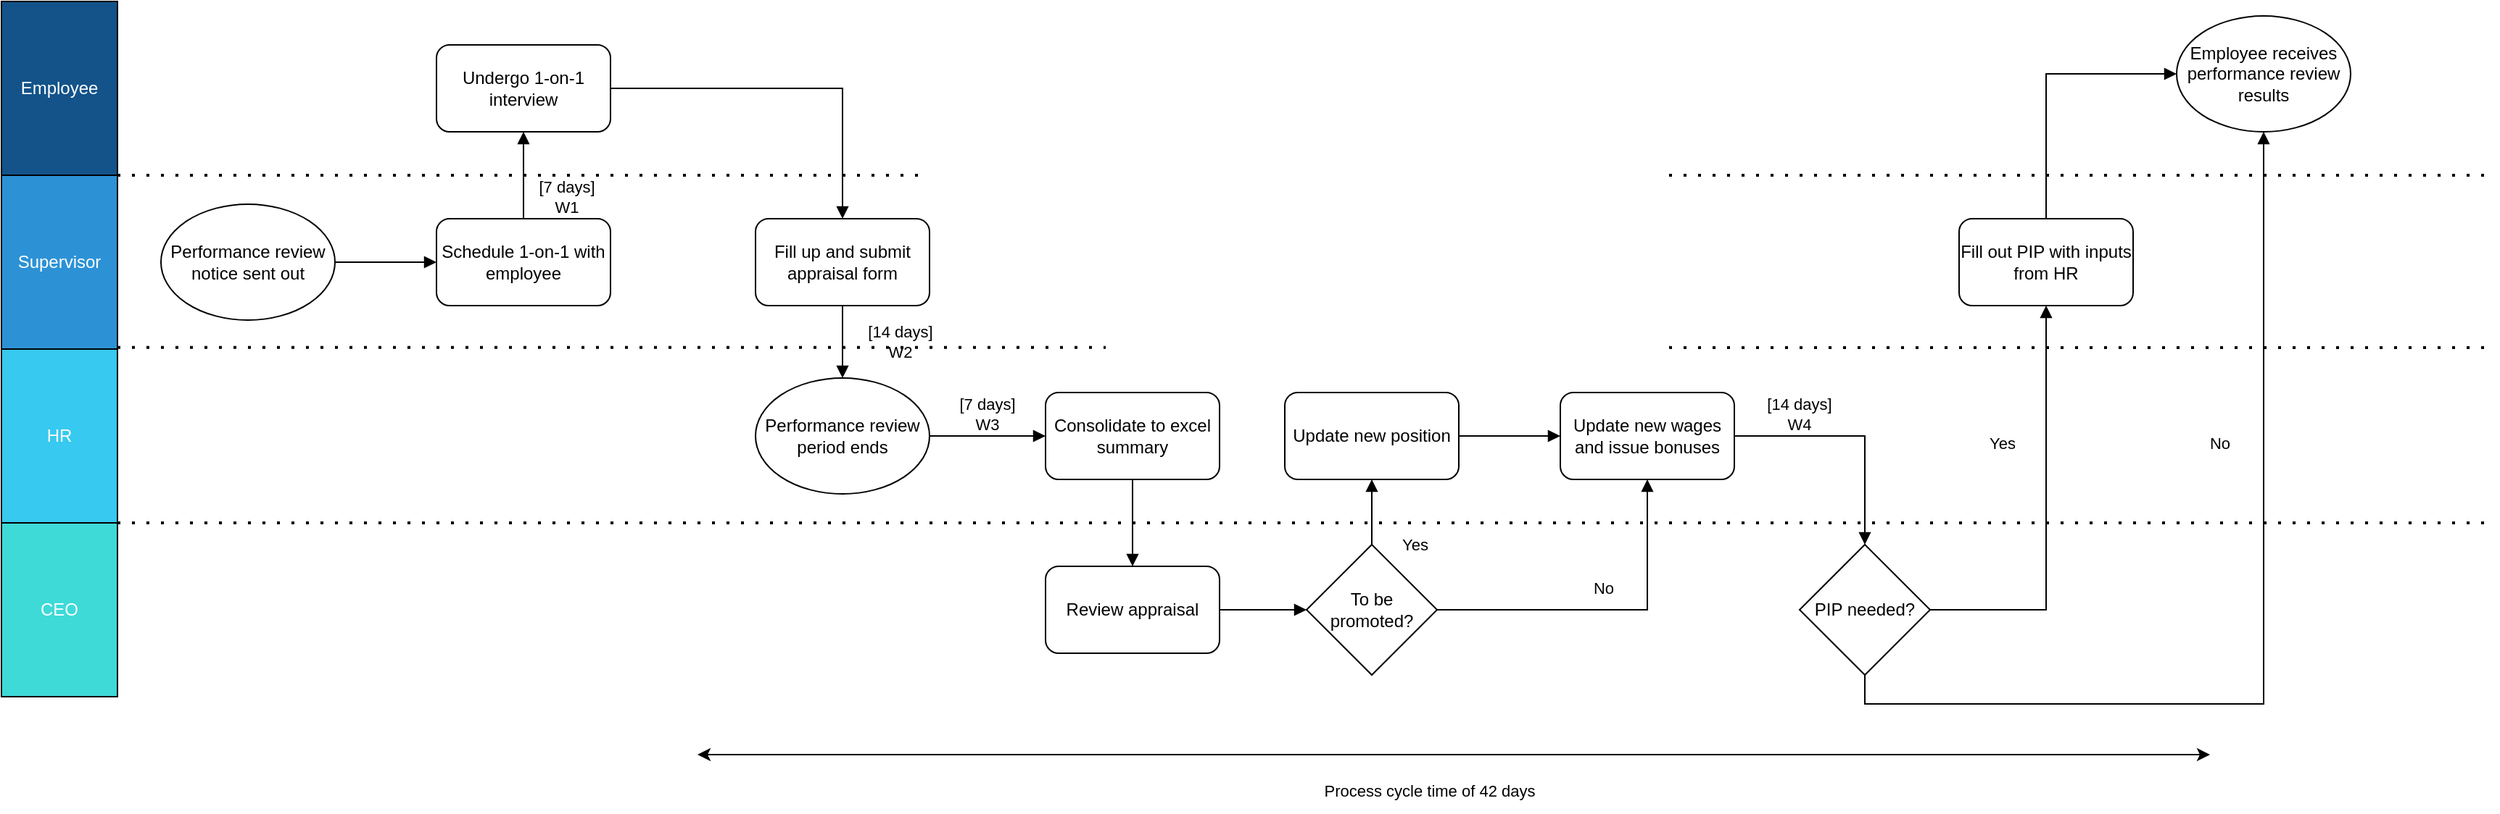 <mxfile version="21.1.4" type="github">
  <diagram name="Page-1" id="x3qRDm9B7H_OVfXoaRfD">
    <mxGraphModel dx="1207" dy="681" grid="1" gridSize="10" guides="1" tooltips="1" connect="1" arrows="1" fold="1" page="1" pageScale="1" pageWidth="850" pageHeight="1100" math="0" shadow="0">
      <root>
        <mxCell id="0" />
        <mxCell id="1" parent="0" />
        <mxCell id="MzEPvq9lY3MwqnpipSgU-8" value="&lt;font color=&quot;#ffffff&quot;&gt;Employee&lt;/font&gt;" style="rounded=0;whiteSpace=wrap;html=1;direction=south;fillColor=#13538A;" parent="1" vertex="1">
          <mxGeometry x="80" y="120" width="80" height="120" as="geometry" />
        </mxCell>
        <mxCell id="nVGY_BLCJTJtmA_UGDGf-1" value="&lt;font color=&quot;#ffffff&quot;&gt;Supervisor&lt;/font&gt;" style="rounded=0;whiteSpace=wrap;html=1;direction=south;fillColor=#2C92D5;" parent="1" vertex="1">
          <mxGeometry x="80" y="240" width="80" height="120" as="geometry" />
        </mxCell>
        <mxCell id="nVGY_BLCJTJtmA_UGDGf-2" value="&lt;font color=&quot;#ffffff&quot;&gt;HR&lt;/font&gt;" style="rounded=0;whiteSpace=wrap;html=1;direction=south;fillColor=#37C9EF;" parent="1" vertex="1">
          <mxGeometry x="80" y="360" width="80" height="120" as="geometry" />
        </mxCell>
        <mxCell id="nVGY_BLCJTJtmA_UGDGf-3" value="&lt;font color=&quot;#ffffff&quot;&gt;CEO&lt;/font&gt;" style="rounded=0;whiteSpace=wrap;html=1;direction=south;fillColor=#3EDAD8;" parent="1" vertex="1">
          <mxGeometry x="80" y="480" width="80" height="120" as="geometry" />
        </mxCell>
        <mxCell id="fqvqRyCJQWTvvMZPAVhp-2" value="" style="edgeStyle=orthogonalEdgeStyle;rounded=0;orthogonalLoop=1;jettySize=auto;html=1;endArrow=block;endFill=1;" parent="1" source="nVGY_BLCJTJtmA_UGDGf-4" target="nVGY_BLCJTJtmA_UGDGf-13" edge="1">
          <mxGeometry relative="1" as="geometry" />
        </mxCell>
        <mxCell id="nVGY_BLCJTJtmA_UGDGf-4" value="Performance review notice sent out" style="ellipse;whiteSpace=wrap;html=1;" parent="1" vertex="1">
          <mxGeometry x="190" y="260" width="120" height="80" as="geometry" />
        </mxCell>
        <mxCell id="fqvqRyCJQWTvvMZPAVhp-12" style="edgeStyle=orthogonalEdgeStyle;shape=connector;rounded=0;orthogonalLoop=1;jettySize=auto;html=1;exitX=1;exitY=0.5;exitDx=0;exitDy=0;labelBackgroundColor=default;strokeColor=default;fontFamily=Helvetica;fontSize=11;fontColor=default;endArrow=block;endFill=1;" parent="1" source="nVGY_BLCJTJtmA_UGDGf-11" target="nVGY_BLCJTJtmA_UGDGf-18" edge="1">
          <mxGeometry relative="1" as="geometry" />
        </mxCell>
        <mxCell id="nVGY_BLCJTJtmA_UGDGf-11" value="Undergo 1-on-1 interview" style="rounded=1;whiteSpace=wrap;html=1;" parent="1" vertex="1">
          <mxGeometry x="380" y="150" width="120" height="60" as="geometry" />
        </mxCell>
        <mxCell id="fqvqRyCJQWTvvMZPAVhp-11" value="" style="edgeStyle=orthogonalEdgeStyle;shape=connector;rounded=0;orthogonalLoop=1;jettySize=auto;html=1;labelBackgroundColor=default;strokeColor=default;fontFamily=Helvetica;fontSize=11;fontColor=default;endArrow=block;endFill=1;" parent="1" source="nVGY_BLCJTJtmA_UGDGf-13" target="nVGY_BLCJTJtmA_UGDGf-11" edge="1">
          <mxGeometry relative="1" as="geometry" />
        </mxCell>
        <mxCell id="nVGY_BLCJTJtmA_UGDGf-13" value="Schedule 1-on-1 with employee" style="rounded=1;whiteSpace=wrap;html=1;" parent="1" vertex="1">
          <mxGeometry x="380" y="270" width="120" height="60" as="geometry" />
        </mxCell>
        <mxCell id="fqvqRyCJQWTvvMZPAVhp-13" value="" style="edgeStyle=orthogonalEdgeStyle;shape=connector;rounded=0;orthogonalLoop=1;jettySize=auto;html=1;labelBackgroundColor=default;strokeColor=default;fontFamily=Helvetica;fontSize=11;fontColor=default;endArrow=block;endFill=1;" parent="1" source="nVGY_BLCJTJtmA_UGDGf-18" target="nVGY_BLCJTJtmA_UGDGf-21" edge="1">
          <mxGeometry relative="1" as="geometry" />
        </mxCell>
        <mxCell id="nVGY_BLCJTJtmA_UGDGf-18" value="Fill up and submit appraisal form" style="rounded=1;whiteSpace=wrap;html=1;" parent="1" vertex="1">
          <mxGeometry x="600" y="270" width="120" height="60" as="geometry" />
        </mxCell>
        <mxCell id="fqvqRyCJQWTvvMZPAVhp-15" value="" style="edgeStyle=orthogonalEdgeStyle;shape=connector;rounded=0;orthogonalLoop=1;jettySize=auto;html=1;labelBackgroundColor=default;strokeColor=default;fontFamily=Helvetica;fontSize=11;fontColor=default;endArrow=block;endFill=1;" parent="1" source="nVGY_BLCJTJtmA_UGDGf-19" target="nVGY_BLCJTJtmA_UGDGf-20" edge="1">
          <mxGeometry relative="1" as="geometry" />
        </mxCell>
        <mxCell id="nVGY_BLCJTJtmA_UGDGf-19" value="Consolidate to excel summary" style="rounded=1;whiteSpace=wrap;html=1;" parent="1" vertex="1">
          <mxGeometry x="800" y="390" width="120" height="60" as="geometry" />
        </mxCell>
        <mxCell id="fqvqRyCJQWTvvMZPAVhp-16" value="" style="edgeStyle=orthogonalEdgeStyle;shape=connector;rounded=0;orthogonalLoop=1;jettySize=auto;html=1;labelBackgroundColor=default;strokeColor=default;fontFamily=Helvetica;fontSize=11;fontColor=default;endArrow=block;endFill=1;" parent="1" source="nVGY_BLCJTJtmA_UGDGf-20" target="nVGY_BLCJTJtmA_UGDGf-23" edge="1">
          <mxGeometry relative="1" as="geometry" />
        </mxCell>
        <mxCell id="nVGY_BLCJTJtmA_UGDGf-20" value="Review appraisal" style="rounded=1;whiteSpace=wrap;html=1;" parent="1" vertex="1">
          <mxGeometry x="800" y="510" width="120" height="60" as="geometry" />
        </mxCell>
        <mxCell id="fqvqRyCJQWTvvMZPAVhp-14" value="" style="edgeStyle=orthogonalEdgeStyle;shape=connector;rounded=0;orthogonalLoop=1;jettySize=auto;html=1;labelBackgroundColor=default;strokeColor=default;fontFamily=Helvetica;fontSize=11;fontColor=default;endArrow=block;endFill=1;" parent="1" source="nVGY_BLCJTJtmA_UGDGf-21" target="nVGY_BLCJTJtmA_UGDGf-19" edge="1">
          <mxGeometry relative="1" as="geometry" />
        </mxCell>
        <mxCell id="nVGY_BLCJTJtmA_UGDGf-21" value="Performance review period ends" style="ellipse;whiteSpace=wrap;html=1;" parent="1" vertex="1">
          <mxGeometry x="600" y="380" width="120" height="80" as="geometry" />
        </mxCell>
        <mxCell id="fqvqRyCJQWTvvMZPAVhp-18" value="" style="edgeStyle=orthogonalEdgeStyle;shape=connector;rounded=0;orthogonalLoop=1;jettySize=auto;html=1;labelBackgroundColor=default;strokeColor=default;fontFamily=Helvetica;fontSize=11;fontColor=default;endArrow=block;endFill=1;" parent="1" source="nVGY_BLCJTJtmA_UGDGf-22" target="nVGY_BLCJTJtmA_UGDGf-25" edge="1">
          <mxGeometry relative="1" as="geometry" />
        </mxCell>
        <mxCell id="nVGY_BLCJTJtmA_UGDGf-22" value="Update new position" style="rounded=1;whiteSpace=wrap;html=1;" parent="1" vertex="1">
          <mxGeometry x="965" y="390" width="120" height="60" as="geometry" />
        </mxCell>
        <mxCell id="fqvqRyCJQWTvvMZPAVhp-17" value="" style="edgeStyle=orthogonalEdgeStyle;shape=connector;rounded=0;orthogonalLoop=1;jettySize=auto;html=1;labelBackgroundColor=default;strokeColor=default;fontFamily=Helvetica;fontSize=11;fontColor=default;endArrow=block;endFill=1;" parent="1" source="nVGY_BLCJTJtmA_UGDGf-23" target="nVGY_BLCJTJtmA_UGDGf-22" edge="1">
          <mxGeometry relative="1" as="geometry" />
        </mxCell>
        <mxCell id="fqvqRyCJQWTvvMZPAVhp-19" style="edgeStyle=orthogonalEdgeStyle;shape=connector;rounded=0;orthogonalLoop=1;jettySize=auto;html=1;exitX=1;exitY=0.5;exitDx=0;exitDy=0;labelBackgroundColor=default;strokeColor=default;fontFamily=Helvetica;fontSize=11;fontColor=default;endArrow=block;endFill=1;" parent="1" source="nVGY_BLCJTJtmA_UGDGf-23" target="nVGY_BLCJTJtmA_UGDGf-25" edge="1">
          <mxGeometry relative="1" as="geometry" />
        </mxCell>
        <mxCell id="nVGY_BLCJTJtmA_UGDGf-23" value="To be promoted?" style="rhombus;whiteSpace=wrap;html=1;" parent="1" vertex="1">
          <mxGeometry x="980" y="495" width="90" height="90" as="geometry" />
        </mxCell>
        <mxCell id="fqvqRyCJQWTvvMZPAVhp-21" style="edgeStyle=orthogonalEdgeStyle;shape=connector;rounded=0;orthogonalLoop=1;jettySize=auto;html=1;exitX=1;exitY=0.5;exitDx=0;exitDy=0;entryX=0.5;entryY=1;entryDx=0;entryDy=0;labelBackgroundColor=default;strokeColor=default;fontFamily=Helvetica;fontSize=11;fontColor=default;endArrow=block;endFill=1;" parent="1" source="nVGY_BLCJTJtmA_UGDGf-24" target="nVGY_BLCJTJtmA_UGDGf-26" edge="1">
          <mxGeometry relative="1" as="geometry" />
        </mxCell>
        <mxCell id="fqvqRyCJQWTvvMZPAVhp-22" style="edgeStyle=orthogonalEdgeStyle;shape=connector;rounded=0;orthogonalLoop=1;jettySize=auto;html=1;exitX=0.5;exitY=1;exitDx=0;exitDy=0;entryX=0.5;entryY=1;entryDx=0;entryDy=0;labelBackgroundColor=default;strokeColor=default;fontFamily=Helvetica;fontSize=11;fontColor=default;endArrow=block;endFill=1;" parent="1" source="nVGY_BLCJTJtmA_UGDGf-24" target="nVGY_BLCJTJtmA_UGDGf-31" edge="1">
          <mxGeometry relative="1" as="geometry" />
        </mxCell>
        <mxCell id="nVGY_BLCJTJtmA_UGDGf-24" value="PIP needed?" style="rhombus;whiteSpace=wrap;html=1;" parent="1" vertex="1">
          <mxGeometry x="1320" y="495" width="90" height="90" as="geometry" />
        </mxCell>
        <mxCell id="fqvqRyCJQWTvvMZPAVhp-20" style="edgeStyle=orthogonalEdgeStyle;shape=connector;rounded=0;orthogonalLoop=1;jettySize=auto;html=1;exitX=1;exitY=0.5;exitDx=0;exitDy=0;entryX=0.5;entryY=0;entryDx=0;entryDy=0;labelBackgroundColor=default;strokeColor=default;fontFamily=Helvetica;fontSize=11;fontColor=default;endArrow=block;endFill=1;" parent="1" source="nVGY_BLCJTJtmA_UGDGf-25" target="nVGY_BLCJTJtmA_UGDGf-24" edge="1">
          <mxGeometry relative="1" as="geometry" />
        </mxCell>
        <mxCell id="nVGY_BLCJTJtmA_UGDGf-25" value="Update new wages and issue bonuses" style="rounded=1;whiteSpace=wrap;html=1;" parent="1" vertex="1">
          <mxGeometry x="1155" y="390" width="120" height="60" as="geometry" />
        </mxCell>
        <mxCell id="fqvqRyCJQWTvvMZPAVhp-23" style="edgeStyle=orthogonalEdgeStyle;shape=connector;rounded=0;orthogonalLoop=1;jettySize=auto;html=1;exitX=0.5;exitY=0;exitDx=0;exitDy=0;entryX=0;entryY=0.5;entryDx=0;entryDy=0;labelBackgroundColor=default;strokeColor=default;fontFamily=Helvetica;fontSize=11;fontColor=default;endArrow=block;endFill=1;" parent="1" source="nVGY_BLCJTJtmA_UGDGf-26" target="nVGY_BLCJTJtmA_UGDGf-31" edge="1">
          <mxGeometry relative="1" as="geometry" />
        </mxCell>
        <mxCell id="nVGY_BLCJTJtmA_UGDGf-26" value="Fill out PIP with inputs from HR" style="rounded=1;whiteSpace=wrap;html=1;" parent="1" vertex="1">
          <mxGeometry x="1430" y="270" width="120" height="60" as="geometry" />
        </mxCell>
        <mxCell id="nVGY_BLCJTJtmA_UGDGf-31" value="Employee receives performance review results" style="ellipse;whiteSpace=wrap;html=1;" parent="1" vertex="1">
          <mxGeometry x="1580" y="130" width="120" height="80" as="geometry" />
        </mxCell>
        <mxCell id="nVGY_BLCJTJtmA_UGDGf-61" value="" style="endArrow=none;dashed=1;html=1;strokeWidth=2;rounded=0;labelBackgroundColor=default;strokeColor=default;fontFamily=Helvetica;fontSize=11;fontColor=default;shape=connector;exitX=0;exitY=0;exitDx=0;exitDy=0;dashPattern=1 4;" parent="1" source="nVGY_BLCJTJtmA_UGDGf-1" edge="1">
          <mxGeometry width="50" height="50" relative="1" as="geometry">
            <mxPoint x="550" y="400" as="sourcePoint" />
            <mxPoint x="1800" y="240" as="targetPoint" />
          </mxGeometry>
        </mxCell>
        <mxCell id="nVGY_BLCJTJtmA_UGDGf-62" value="" style="endArrow=none;html=1;strokeWidth=2;rounded=0;labelBackgroundColor=default;strokeColor=default;fontFamily=Helvetica;fontSize=11;fontColor=default;shape=connector;exitX=0;exitY=0;exitDx=0;exitDy=0;dashed=1;dashPattern=1 4;" parent="1" edge="1">
          <mxGeometry width="50" height="50" relative="1" as="geometry">
            <mxPoint x="160" y="358.82" as="sourcePoint" />
            <mxPoint x="1800" y="359" as="targetPoint" />
          </mxGeometry>
        </mxCell>
        <mxCell id="nVGY_BLCJTJtmA_UGDGf-63" value="" style="endArrow=none;dashed=1;html=1;strokeWidth=2;rounded=0;labelBackgroundColor=default;strokeColor=default;fontFamily=Helvetica;fontSize=11;fontColor=default;shape=connector;exitX=0;exitY=0;exitDx=0;exitDy=0;dashPattern=1 4;" parent="1" edge="1">
          <mxGeometry width="50" height="50" relative="1" as="geometry">
            <mxPoint x="160" y="480" as="sourcePoint" />
            <mxPoint x="1800" y="480" as="targetPoint" />
          </mxGeometry>
        </mxCell>
        <mxCell id="nVGY_BLCJTJtmA_UGDGf-65" value="[14 days]&lt;br&gt;W2" style="text;html=1;strokeColor=none;fillColor=none;align=center;verticalAlign=middle;whiteSpace=wrap;rounded=0;fontSize=11;fontFamily=Helvetica;fontColor=default;" parent="1" vertex="1">
          <mxGeometry x="670" y="340" width="60" height="30" as="geometry" />
        </mxCell>
        <mxCell id="nVGY_BLCJTJtmA_UGDGf-67" value="Yes" style="text;html=1;strokeColor=none;fillColor=none;align=center;verticalAlign=middle;whiteSpace=wrap;rounded=0;fontSize=11;fontFamily=Helvetica;fontColor=default;" parent="1" vertex="1">
          <mxGeometry x="1430" y="410" width="60" height="30" as="geometry" />
        </mxCell>
        <mxCell id="nVGY_BLCJTJtmA_UGDGf-68" value="[14 days]&lt;br&gt;W4" style="text;html=1;strokeColor=none;fillColor=none;align=center;verticalAlign=middle;whiteSpace=wrap;rounded=0;fontSize=11;fontFamily=Helvetica;fontColor=default;" parent="1" vertex="1">
          <mxGeometry x="1290" y="390" width="60" height="30" as="geometry" />
        </mxCell>
        <mxCell id="fqvqRyCJQWTvvMZPAVhp-24" value="[7 days]&lt;br&gt;W1" style="text;html=1;strokeColor=none;fillColor=none;align=center;verticalAlign=middle;whiteSpace=wrap;rounded=0;fontSize=11;fontFamily=Helvetica;fontColor=default;" parent="1" vertex="1">
          <mxGeometry x="440" y="240" width="60" height="30" as="geometry" />
        </mxCell>
        <mxCell id="fqvqRyCJQWTvvMZPAVhp-25" value="[7 days]&lt;br&gt;W3" style="text;html=1;strokeColor=none;fillColor=none;align=center;verticalAlign=middle;whiteSpace=wrap;rounded=0;fontSize=11;fontFamily=Helvetica;fontColor=default;" parent="1" vertex="1">
          <mxGeometry x="730" y="390" width="60" height="30" as="geometry" />
        </mxCell>
        <mxCell id="fqvqRyCJQWTvvMZPAVhp-26" value="Yes" style="text;html=1;strokeColor=none;fillColor=none;align=center;verticalAlign=middle;whiteSpace=wrap;rounded=0;fontSize=11;fontFamily=Helvetica;fontColor=default;" parent="1" vertex="1">
          <mxGeometry x="1025" y="480" width="60" height="30" as="geometry" />
        </mxCell>
        <mxCell id="fqvqRyCJQWTvvMZPAVhp-27" value="No" style="text;html=1;strokeColor=none;fillColor=none;align=center;verticalAlign=middle;whiteSpace=wrap;rounded=0;fontSize=11;fontFamily=Helvetica;fontColor=default;" parent="1" vertex="1">
          <mxGeometry x="1155" y="510" width="60" height="30" as="geometry" />
        </mxCell>
        <mxCell id="fqvqRyCJQWTvvMZPAVhp-28" value="No" style="text;html=1;strokeColor=none;fillColor=none;align=center;verticalAlign=middle;whiteSpace=wrap;rounded=0;fontSize=11;fontFamily=Helvetica;fontColor=default;" parent="1" vertex="1">
          <mxGeometry x="1580" y="410" width="60" height="30" as="geometry" />
        </mxCell>
        <mxCell id="fqvqRyCJQWTvvMZPAVhp-29" value="" style="endArrow=classic;startArrow=classic;html=1;rounded=0;labelBackgroundColor=default;strokeColor=default;fontFamily=Helvetica;fontSize=11;fontColor=default;shape=connector;" parent="1" edge="1">
          <mxGeometry width="50" height="50" relative="1" as="geometry">
            <mxPoint x="560" y="640" as="sourcePoint" />
            <mxPoint x="1603" y="640" as="targetPoint" />
          </mxGeometry>
        </mxCell>
        <mxCell id="fqvqRyCJQWTvvMZPAVhp-30" value="Process cycle time of 42 days" style="text;html=1;strokeColor=none;fillColor=none;align=center;verticalAlign=middle;whiteSpace=wrap;rounded=0;fontSize=11;fontFamily=Helvetica;fontColor=default;" parent="1" vertex="1">
          <mxGeometry x="965" y="650" width="200" height="30" as="geometry" />
        </mxCell>
      </root>
    </mxGraphModel>
  </diagram>
</mxfile>

